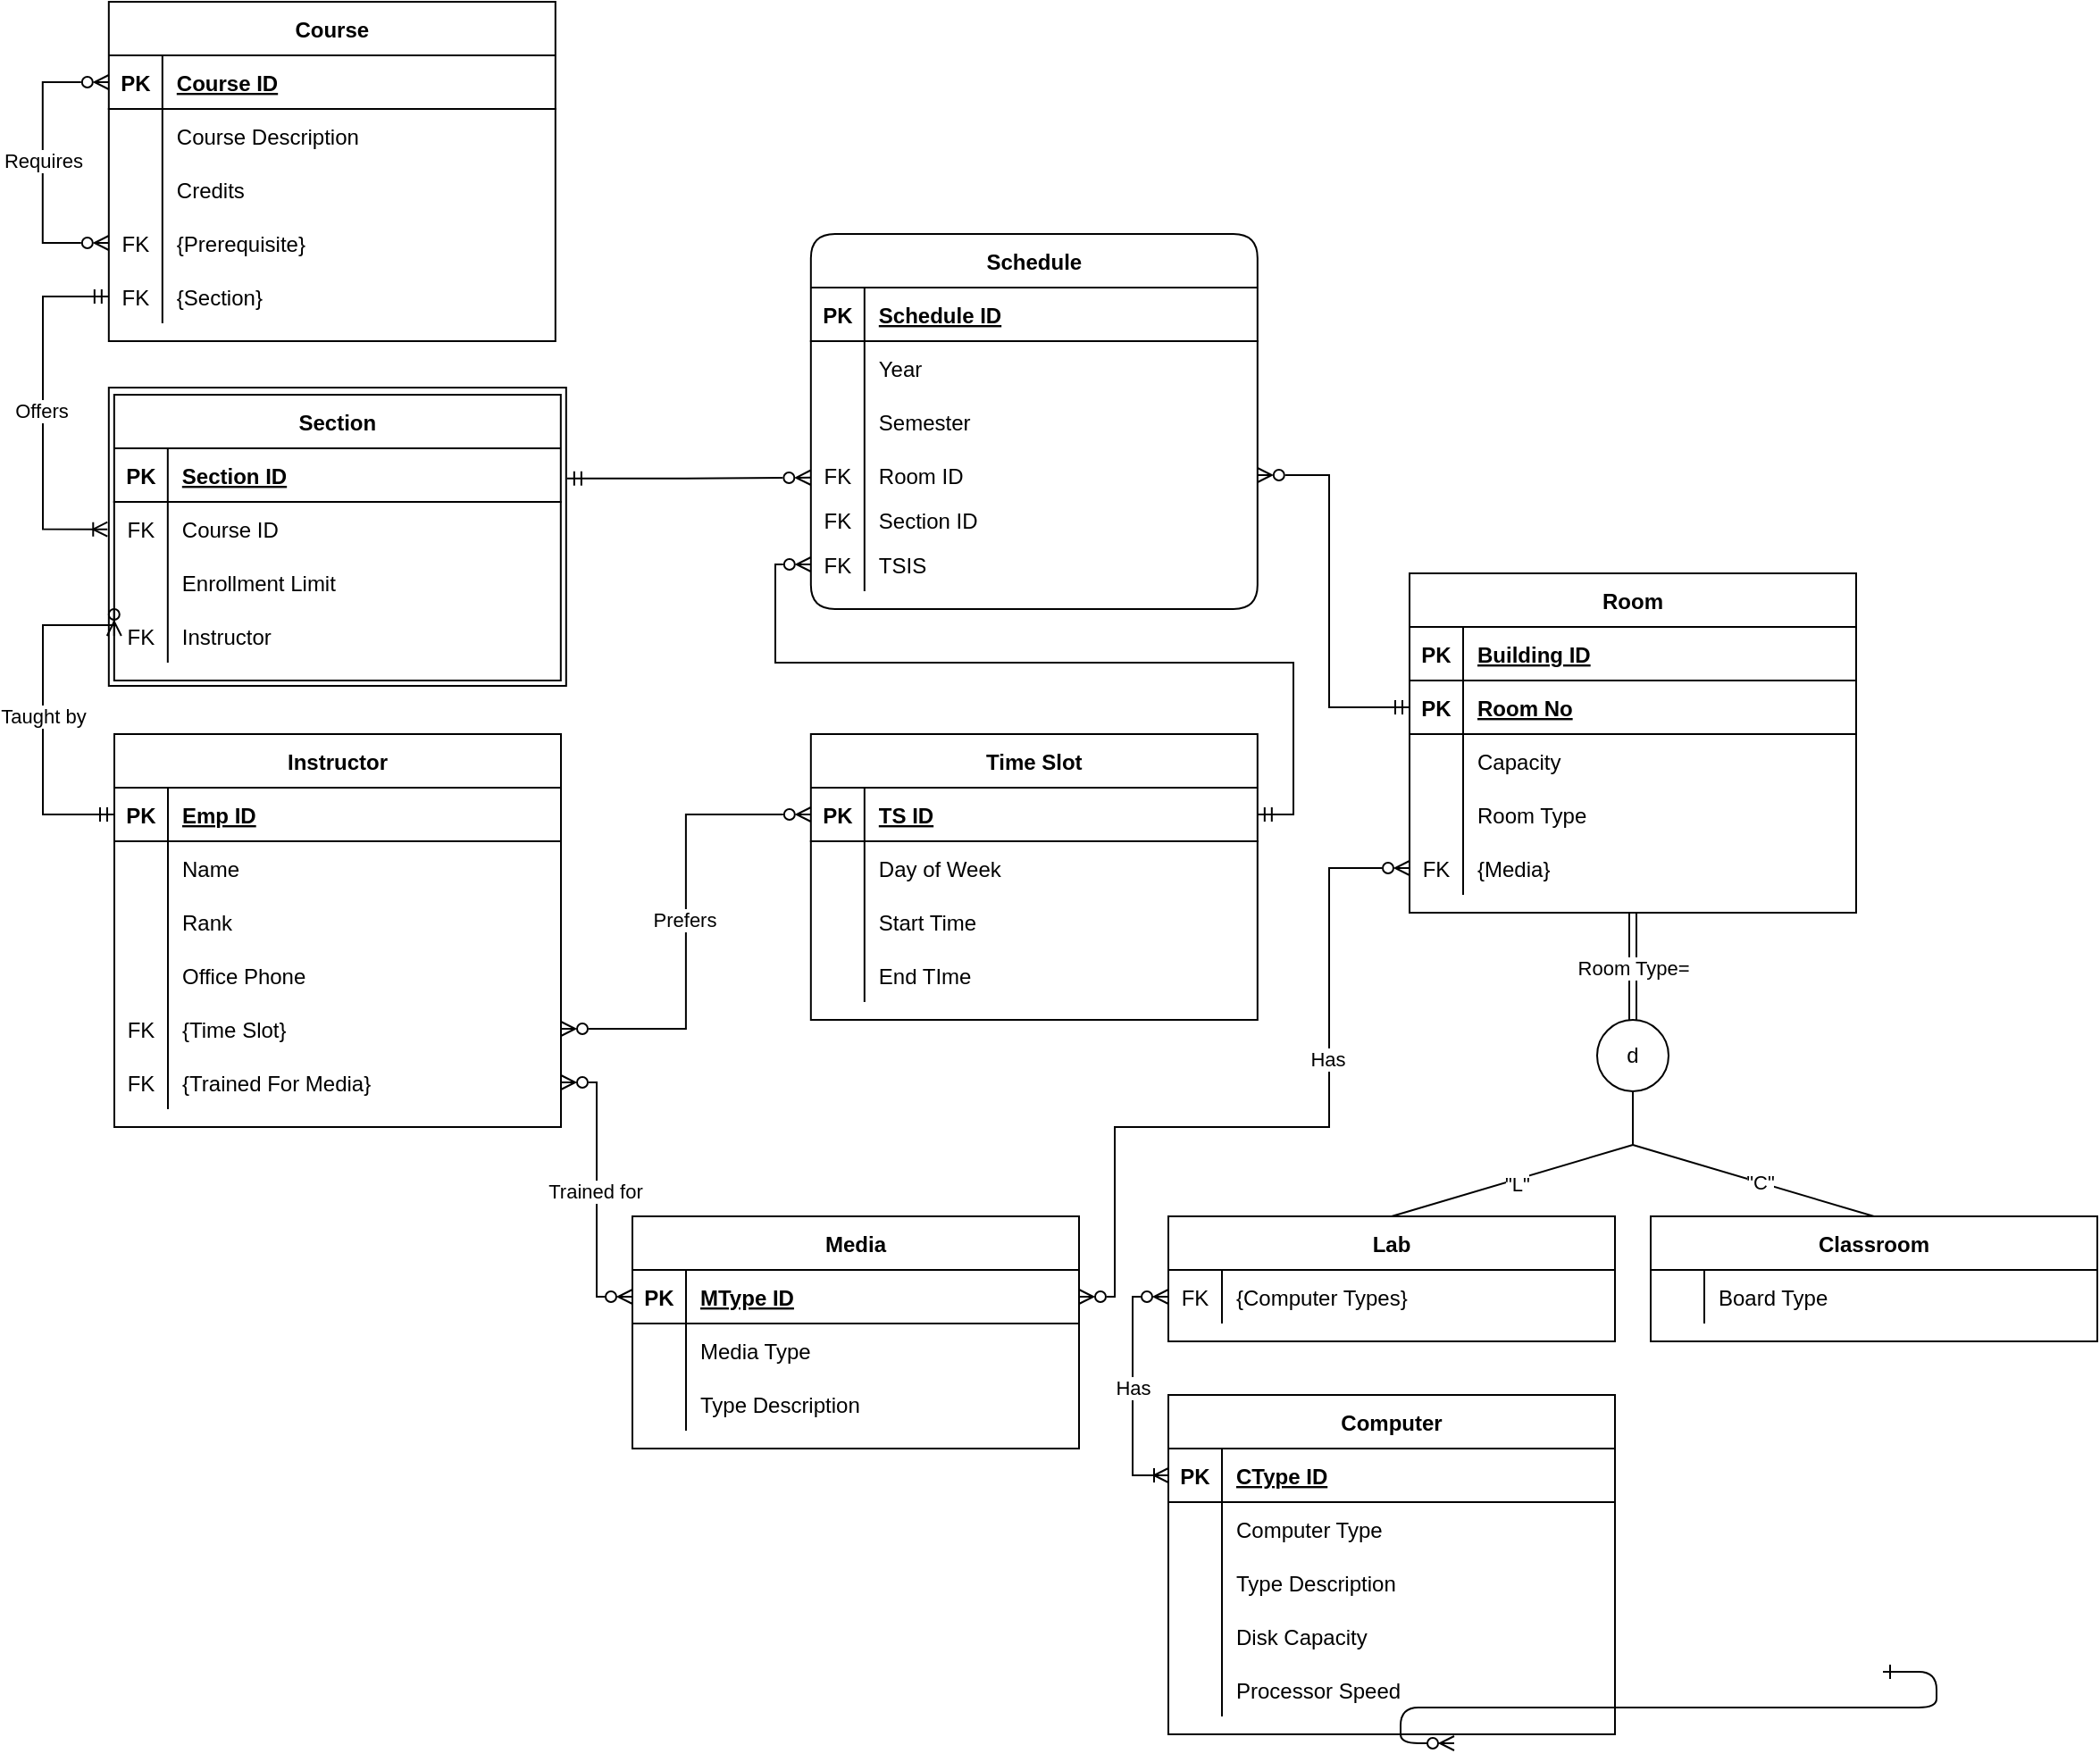 <mxfile version="26.2.14">
  <diagram id="R2lEEEUBdFMjLlhIrx00" name="Page-1">
    <mxGraphModel dx="2397" dy="2240" grid="1" gridSize="10" guides="1" tooltips="1" connect="1" arrows="1" fold="1" page="1" pageScale="1" pageWidth="850" pageHeight="1100" math="0" shadow="0" extFonts="Permanent Marker^https://fonts.googleapis.com/css?family=Permanent+Marker">
      <root>
        <mxCell id="0" />
        <mxCell id="1" parent="0" />
        <mxCell id="aSaMx_zXElyGSIP_atLC-217" value="" style="whiteSpace=wrap;html=1;" vertex="1" parent="1">
          <mxGeometry x="-293.09" y="-554" width="256" height="167" as="geometry" />
        </mxCell>
        <mxCell id="C-vyLk0tnHw3VtMMgP7b-12" value="" style="edgeStyle=entityRelationEdgeStyle;endArrow=ERzeroToMany;startArrow=ERone;endFill=1;startFill=0;" parent="1" target="C-vyLk0tnHw3VtMMgP7b-17" edge="1">
          <mxGeometry width="100" height="100" relative="1" as="geometry">
            <mxPoint x="700" y="165" as="sourcePoint" />
            <mxPoint x="460" y="205" as="targetPoint" />
          </mxGeometry>
        </mxCell>
        <mxCell id="aSaMx_zXElyGSIP_atLC-36" style="edgeStyle=orthogonalEdgeStyle;rounded=0;orthogonalLoop=1;jettySize=auto;html=1;endArrow=none;startFill=0;entryX=0.5;entryY=0;entryDx=0;entryDy=0;shape=link;" edge="1" parent="1" source="C-vyLk0tnHw3VtMMgP7b-23" target="aSaMx_zXElyGSIP_atLC-33">
          <mxGeometry relative="1" as="geometry">
            <mxPoint x="560" y="-230" as="targetPoint" />
          </mxGeometry>
        </mxCell>
        <mxCell id="aSaMx_zXElyGSIP_atLC-54" value="Room Type=" style="edgeLabel;html=1;align=center;verticalAlign=middle;resizable=0;points=[];" vertex="1" connectable="0" parent="aSaMx_zXElyGSIP_atLC-36">
          <mxGeometry x="0.35" y="-3" relative="1" as="geometry">
            <mxPoint x="3" y="-10" as="offset" />
          </mxGeometry>
        </mxCell>
        <mxCell id="C-vyLk0tnHw3VtMMgP7b-23" value="Room" style="shape=table;startSize=30;container=1;collapsible=1;childLayout=tableLayout;fixedRows=1;rowLines=0;fontStyle=1;align=center;resizeLast=1;" parent="1" vertex="1">
          <mxGeometry x="435" y="-450" width="250" height="190" as="geometry" />
        </mxCell>
        <mxCell id="C-vyLk0tnHw3VtMMgP7b-24" value="" style="shape=partialRectangle;collapsible=0;dropTarget=0;pointerEvents=0;fillColor=none;points=[[0,0.5],[1,0.5]];portConstraint=eastwest;top=0;left=0;right=0;bottom=1;" parent="C-vyLk0tnHw3VtMMgP7b-23" vertex="1">
          <mxGeometry y="30" width="250" height="30" as="geometry" />
        </mxCell>
        <mxCell id="C-vyLk0tnHw3VtMMgP7b-25" value="PK" style="shape=partialRectangle;overflow=hidden;connectable=0;fillColor=none;top=0;left=0;bottom=0;right=0;fontStyle=1;" parent="C-vyLk0tnHw3VtMMgP7b-24" vertex="1">
          <mxGeometry width="30" height="30" as="geometry">
            <mxRectangle width="30" height="30" as="alternateBounds" />
          </mxGeometry>
        </mxCell>
        <mxCell id="C-vyLk0tnHw3VtMMgP7b-26" value="Building ID" style="shape=partialRectangle;overflow=hidden;connectable=0;fillColor=none;top=0;left=0;bottom=0;right=0;align=left;spacingLeft=6;fontStyle=5;" parent="C-vyLk0tnHw3VtMMgP7b-24" vertex="1">
          <mxGeometry x="30" width="220" height="30" as="geometry">
            <mxRectangle width="220" height="30" as="alternateBounds" />
          </mxGeometry>
        </mxCell>
        <mxCell id="aSaMx_zXElyGSIP_atLC-5" style="shape=partialRectangle;collapsible=0;dropTarget=0;pointerEvents=0;fillColor=none;points=[[0,0.5],[1,0.5]];portConstraint=eastwest;top=0;left=0;right=0;bottom=1;" vertex="1" parent="C-vyLk0tnHw3VtMMgP7b-23">
          <mxGeometry y="60" width="250" height="30" as="geometry" />
        </mxCell>
        <mxCell id="aSaMx_zXElyGSIP_atLC-6" value="PK" style="shape=partialRectangle;overflow=hidden;connectable=0;fillColor=none;top=0;left=0;bottom=0;right=0;fontStyle=1;" vertex="1" parent="aSaMx_zXElyGSIP_atLC-5">
          <mxGeometry width="30" height="30" as="geometry">
            <mxRectangle width="30" height="30" as="alternateBounds" />
          </mxGeometry>
        </mxCell>
        <mxCell id="aSaMx_zXElyGSIP_atLC-7" value="Room No" style="shape=partialRectangle;overflow=hidden;connectable=0;fillColor=none;top=0;left=0;bottom=0;right=0;align=left;spacingLeft=6;fontStyle=5;" vertex="1" parent="aSaMx_zXElyGSIP_atLC-5">
          <mxGeometry x="30" width="220" height="30" as="geometry">
            <mxRectangle width="220" height="30" as="alternateBounds" />
          </mxGeometry>
        </mxCell>
        <mxCell id="C-vyLk0tnHw3VtMMgP7b-27" value="" style="shape=partialRectangle;collapsible=0;dropTarget=0;pointerEvents=0;fillColor=none;points=[[0,0.5],[1,0.5]];portConstraint=eastwest;top=0;left=0;right=0;bottom=0;" parent="C-vyLk0tnHw3VtMMgP7b-23" vertex="1">
          <mxGeometry y="90" width="250" height="30" as="geometry" />
        </mxCell>
        <mxCell id="C-vyLk0tnHw3VtMMgP7b-28" value="" style="shape=partialRectangle;overflow=hidden;connectable=0;fillColor=none;top=0;left=0;bottom=0;right=0;" parent="C-vyLk0tnHw3VtMMgP7b-27" vertex="1">
          <mxGeometry width="30" height="30" as="geometry">
            <mxRectangle width="30" height="30" as="alternateBounds" />
          </mxGeometry>
        </mxCell>
        <mxCell id="C-vyLk0tnHw3VtMMgP7b-29" value="Capacity" style="shape=partialRectangle;overflow=hidden;connectable=0;fillColor=none;top=0;left=0;bottom=0;right=0;align=left;spacingLeft=6;" parent="C-vyLk0tnHw3VtMMgP7b-27" vertex="1">
          <mxGeometry x="30" width="220" height="30" as="geometry">
            <mxRectangle width="220" height="30" as="alternateBounds" />
          </mxGeometry>
        </mxCell>
        <mxCell id="aSaMx_zXElyGSIP_atLC-51" style="shape=partialRectangle;collapsible=0;dropTarget=0;pointerEvents=0;fillColor=none;points=[[0,0.5],[1,0.5]];portConstraint=eastwest;top=0;left=0;right=0;bottom=0;" vertex="1" parent="C-vyLk0tnHw3VtMMgP7b-23">
          <mxGeometry y="120" width="250" height="30" as="geometry" />
        </mxCell>
        <mxCell id="aSaMx_zXElyGSIP_atLC-52" style="shape=partialRectangle;overflow=hidden;connectable=0;fillColor=none;top=0;left=0;bottom=0;right=0;" vertex="1" parent="aSaMx_zXElyGSIP_atLC-51">
          <mxGeometry width="30" height="30" as="geometry">
            <mxRectangle width="30" height="30" as="alternateBounds" />
          </mxGeometry>
        </mxCell>
        <mxCell id="aSaMx_zXElyGSIP_atLC-53" value="Room Type" style="shape=partialRectangle;overflow=hidden;connectable=0;fillColor=none;top=0;left=0;bottom=0;right=0;align=left;spacingLeft=6;" vertex="1" parent="aSaMx_zXElyGSIP_atLC-51">
          <mxGeometry x="30" width="220" height="30" as="geometry">
            <mxRectangle width="220" height="30" as="alternateBounds" />
          </mxGeometry>
        </mxCell>
        <mxCell id="aSaMx_zXElyGSIP_atLC-56" style="shape=partialRectangle;collapsible=0;dropTarget=0;pointerEvents=0;fillColor=none;points=[[0,0.5],[1,0.5]];portConstraint=eastwest;top=0;left=0;right=0;bottom=0;" vertex="1" parent="C-vyLk0tnHw3VtMMgP7b-23">
          <mxGeometry y="150" width="250" height="30" as="geometry" />
        </mxCell>
        <mxCell id="aSaMx_zXElyGSIP_atLC-57" value="FK" style="shape=partialRectangle;overflow=hidden;connectable=0;fillColor=none;top=0;left=0;bottom=0;right=0;" vertex="1" parent="aSaMx_zXElyGSIP_atLC-56">
          <mxGeometry width="30" height="30" as="geometry">
            <mxRectangle width="30" height="30" as="alternateBounds" />
          </mxGeometry>
        </mxCell>
        <mxCell id="aSaMx_zXElyGSIP_atLC-58" value="{Media}" style="shape=partialRectangle;overflow=hidden;connectable=0;fillColor=none;top=0;left=0;bottom=0;right=0;align=left;spacingLeft=6;" vertex="1" parent="aSaMx_zXElyGSIP_atLC-56">
          <mxGeometry x="30" width="220" height="30" as="geometry">
            <mxRectangle width="220" height="30" as="alternateBounds" />
          </mxGeometry>
        </mxCell>
        <mxCell id="aSaMx_zXElyGSIP_atLC-11" value="Lab" style="shape=table;startSize=30;container=1;collapsible=1;childLayout=tableLayout;fixedRows=1;rowLines=0;fontStyle=1;align=center;resizeLast=1;" vertex="1" parent="1">
          <mxGeometry x="300" y="-90" width="250" height="70" as="geometry" />
        </mxCell>
        <mxCell id="aSaMx_zXElyGSIP_atLC-18" value="" style="shape=partialRectangle;collapsible=0;dropTarget=0;pointerEvents=0;fillColor=none;points=[[0,0.5],[1,0.5]];portConstraint=eastwest;top=0;left=0;right=0;bottom=0;" vertex="1" parent="aSaMx_zXElyGSIP_atLC-11">
          <mxGeometry y="30" width="250" height="30" as="geometry" />
        </mxCell>
        <mxCell id="aSaMx_zXElyGSIP_atLC-19" value="FK" style="shape=partialRectangle;overflow=hidden;connectable=0;fillColor=none;top=0;left=0;bottom=0;right=0;" vertex="1" parent="aSaMx_zXElyGSIP_atLC-18">
          <mxGeometry width="30" height="30" as="geometry">
            <mxRectangle width="30" height="30" as="alternateBounds" />
          </mxGeometry>
        </mxCell>
        <mxCell id="aSaMx_zXElyGSIP_atLC-20" value="{Computer Types}" style="shape=partialRectangle;overflow=hidden;connectable=0;fillColor=none;top=0;left=0;bottom=0;right=0;align=left;spacingLeft=6;" vertex="1" parent="aSaMx_zXElyGSIP_atLC-18">
          <mxGeometry x="30" width="220" height="30" as="geometry">
            <mxRectangle width="220" height="30" as="alternateBounds" />
          </mxGeometry>
        </mxCell>
        <mxCell id="aSaMx_zXElyGSIP_atLC-24" value="Classroom" style="shape=table;startSize=30;container=1;collapsible=1;childLayout=tableLayout;fixedRows=1;rowLines=0;fontStyle=1;align=center;resizeLast=1;" vertex="1" parent="1">
          <mxGeometry x="570" y="-90" width="250" height="70" as="geometry" />
        </mxCell>
        <mxCell id="aSaMx_zXElyGSIP_atLC-25" value="" style="shape=partialRectangle;collapsible=0;dropTarget=0;pointerEvents=0;fillColor=none;points=[[0,0.5],[1,0.5]];portConstraint=eastwest;top=0;left=0;right=0;bottom=0;" vertex="1" parent="aSaMx_zXElyGSIP_atLC-24">
          <mxGeometry y="30" width="250" height="30" as="geometry" />
        </mxCell>
        <mxCell id="aSaMx_zXElyGSIP_atLC-26" value="" style="shape=partialRectangle;overflow=hidden;connectable=0;fillColor=none;top=0;left=0;bottom=0;right=0;" vertex="1" parent="aSaMx_zXElyGSIP_atLC-25">
          <mxGeometry width="30" height="30" as="geometry">
            <mxRectangle width="30" height="30" as="alternateBounds" />
          </mxGeometry>
        </mxCell>
        <mxCell id="aSaMx_zXElyGSIP_atLC-27" value="Board Type" style="shape=partialRectangle;overflow=hidden;connectable=0;fillColor=none;top=0;left=0;bottom=0;right=0;align=left;spacingLeft=6;" vertex="1" parent="aSaMx_zXElyGSIP_atLC-25">
          <mxGeometry x="30" width="220" height="30" as="geometry">
            <mxRectangle width="220" height="30" as="alternateBounds" />
          </mxGeometry>
        </mxCell>
        <mxCell id="aSaMx_zXElyGSIP_atLC-32" style="edgeStyle=orthogonalEdgeStyle;rounded=0;orthogonalLoop=1;jettySize=auto;html=1;endArrow=none;startFill=0;entryX=0.5;entryY=0;entryDx=0;entryDy=0;" edge="1" parent="1" source="aSaMx_zXElyGSIP_atLC-21" target="aSaMx_zXElyGSIP_atLC-33">
          <mxGeometry relative="1" as="geometry">
            <mxPoint x="460" y="310" as="targetPoint" />
          </mxGeometry>
        </mxCell>
        <mxCell id="aSaMx_zXElyGSIP_atLC-34" style="rounded=0;orthogonalLoop=1;jettySize=auto;html=1;exitX=0.5;exitY=1;exitDx=0;exitDy=0;endArrow=none;startFill=0;entryX=0.5;entryY=0;entryDx=0;entryDy=0;" edge="1" parent="1" target="aSaMx_zXElyGSIP_atLC-11">
          <mxGeometry relative="1" as="geometry">
            <mxPoint x="560" y="-130.0" as="sourcePoint" />
          </mxGeometry>
        </mxCell>
        <mxCell id="aSaMx_zXElyGSIP_atLC-221" value="&quot;L&quot;" style="edgeLabel;html=1;align=center;verticalAlign=middle;resizable=0;points=[];" vertex="1" connectable="0" parent="aSaMx_zXElyGSIP_atLC-34">
          <mxGeometry x="-0.021" y="2" relative="1" as="geometry">
            <mxPoint as="offset" />
          </mxGeometry>
        </mxCell>
        <mxCell id="aSaMx_zXElyGSIP_atLC-35" style="rounded=0;orthogonalLoop=1;jettySize=auto;html=1;entryX=0.5;entryY=0;entryDx=0;entryDy=0;endArrow=none;startFill=0;" edge="1" parent="1" target="aSaMx_zXElyGSIP_atLC-24">
          <mxGeometry relative="1" as="geometry">
            <mxPoint x="560" y="-130.0" as="sourcePoint" />
          </mxGeometry>
        </mxCell>
        <mxCell id="aSaMx_zXElyGSIP_atLC-222" value="&quot;C&quot;" style="edgeLabel;html=1;align=center;verticalAlign=middle;resizable=0;points=[];" vertex="1" connectable="0" parent="aSaMx_zXElyGSIP_atLC-35">
          <mxGeometry x="0.052" relative="1" as="geometry">
            <mxPoint as="offset" />
          </mxGeometry>
        </mxCell>
        <mxCell id="aSaMx_zXElyGSIP_atLC-59" style="edgeStyle=orthogonalEdgeStyle;rounded=0;orthogonalLoop=1;jettySize=auto;html=1;endArrow=none;startFill=0;" edge="1" parent="1" source="aSaMx_zXElyGSIP_atLC-33">
          <mxGeometry relative="1" as="geometry">
            <mxPoint x="560" y="-130.0" as="targetPoint" />
          </mxGeometry>
        </mxCell>
        <mxCell id="aSaMx_zXElyGSIP_atLC-33" value="d" style="ellipse;whiteSpace=wrap;html=1;aspect=fixed;" vertex="1" parent="1">
          <mxGeometry x="540" y="-200" width="40" height="40" as="geometry" />
        </mxCell>
        <mxCell id="aSaMx_zXElyGSIP_atLC-37" value="Media" style="shape=table;startSize=30;container=1;collapsible=1;childLayout=tableLayout;fixedRows=1;rowLines=0;fontStyle=1;align=center;resizeLast=1;" vertex="1" parent="1">
          <mxGeometry x="-3.553e-15" y="-90" width="250" height="130" as="geometry" />
        </mxCell>
        <mxCell id="aSaMx_zXElyGSIP_atLC-38" value="" style="shape=partialRectangle;collapsible=0;dropTarget=0;pointerEvents=0;fillColor=none;points=[[0,0.5],[1,0.5]];portConstraint=eastwest;top=0;left=0;right=0;bottom=1;" vertex="1" parent="aSaMx_zXElyGSIP_atLC-37">
          <mxGeometry y="30" width="250" height="30" as="geometry" />
        </mxCell>
        <mxCell id="aSaMx_zXElyGSIP_atLC-39" value="PK" style="shape=partialRectangle;overflow=hidden;connectable=0;fillColor=none;top=0;left=0;bottom=0;right=0;fontStyle=1;" vertex="1" parent="aSaMx_zXElyGSIP_atLC-38">
          <mxGeometry width="30" height="30" as="geometry">
            <mxRectangle width="30" height="30" as="alternateBounds" />
          </mxGeometry>
        </mxCell>
        <mxCell id="aSaMx_zXElyGSIP_atLC-40" value="MType ID " style="shape=partialRectangle;overflow=hidden;connectable=0;fillColor=none;top=0;left=0;bottom=0;right=0;align=left;spacingLeft=6;fontStyle=5;" vertex="1" parent="aSaMx_zXElyGSIP_atLC-38">
          <mxGeometry x="30" width="220" height="30" as="geometry">
            <mxRectangle width="220" height="30" as="alternateBounds" />
          </mxGeometry>
        </mxCell>
        <mxCell id="aSaMx_zXElyGSIP_atLC-44" value="" style="shape=partialRectangle;collapsible=0;dropTarget=0;pointerEvents=0;fillColor=none;points=[[0,0.5],[1,0.5]];portConstraint=eastwest;top=0;left=0;right=0;bottom=0;" vertex="1" parent="aSaMx_zXElyGSIP_atLC-37">
          <mxGeometry y="60" width="250" height="30" as="geometry" />
        </mxCell>
        <mxCell id="aSaMx_zXElyGSIP_atLC-45" value="" style="shape=partialRectangle;overflow=hidden;connectable=0;fillColor=none;top=0;left=0;bottom=0;right=0;" vertex="1" parent="aSaMx_zXElyGSIP_atLC-44">
          <mxGeometry width="30" height="30" as="geometry">
            <mxRectangle width="30" height="30" as="alternateBounds" />
          </mxGeometry>
        </mxCell>
        <mxCell id="aSaMx_zXElyGSIP_atLC-46" value="Media Type" style="shape=partialRectangle;overflow=hidden;connectable=0;fillColor=none;top=0;left=0;bottom=0;right=0;align=left;spacingLeft=6;" vertex="1" parent="aSaMx_zXElyGSIP_atLC-44">
          <mxGeometry x="30" width="220" height="30" as="geometry">
            <mxRectangle width="220" height="30" as="alternateBounds" />
          </mxGeometry>
        </mxCell>
        <mxCell id="aSaMx_zXElyGSIP_atLC-47" style="shape=partialRectangle;collapsible=0;dropTarget=0;pointerEvents=0;fillColor=none;points=[[0,0.5],[1,0.5]];portConstraint=eastwest;top=0;left=0;right=0;bottom=0;" vertex="1" parent="aSaMx_zXElyGSIP_atLC-37">
          <mxGeometry y="90" width="250" height="30" as="geometry" />
        </mxCell>
        <mxCell id="aSaMx_zXElyGSIP_atLC-48" style="shape=partialRectangle;overflow=hidden;connectable=0;fillColor=none;top=0;left=0;bottom=0;right=0;" vertex="1" parent="aSaMx_zXElyGSIP_atLC-47">
          <mxGeometry width="30" height="30" as="geometry">
            <mxRectangle width="30" height="30" as="alternateBounds" />
          </mxGeometry>
        </mxCell>
        <mxCell id="aSaMx_zXElyGSIP_atLC-49" value="Type Description" style="shape=partialRectangle;overflow=hidden;connectable=0;fillColor=none;top=0;left=0;bottom=0;right=0;align=left;spacingLeft=6;" vertex="1" parent="aSaMx_zXElyGSIP_atLC-47">
          <mxGeometry x="30" width="220" height="30" as="geometry">
            <mxRectangle width="220" height="30" as="alternateBounds" />
          </mxGeometry>
        </mxCell>
        <mxCell id="aSaMx_zXElyGSIP_atLC-62" value="Computer" style="shape=table;startSize=30;container=1;collapsible=1;childLayout=tableLayout;fixedRows=1;rowLines=0;fontStyle=1;align=center;resizeLast=1;" vertex="1" parent="1">
          <mxGeometry x="300" y="10" width="250" height="190" as="geometry" />
        </mxCell>
        <mxCell id="aSaMx_zXElyGSIP_atLC-63" value="" style="shape=partialRectangle;collapsible=0;dropTarget=0;pointerEvents=0;fillColor=none;points=[[0,0.5],[1,0.5]];portConstraint=eastwest;top=0;left=0;right=0;bottom=1;" vertex="1" parent="aSaMx_zXElyGSIP_atLC-62">
          <mxGeometry y="30" width="250" height="30" as="geometry" />
        </mxCell>
        <mxCell id="aSaMx_zXElyGSIP_atLC-64" value="PK" style="shape=partialRectangle;overflow=hidden;connectable=0;fillColor=none;top=0;left=0;bottom=0;right=0;fontStyle=1;" vertex="1" parent="aSaMx_zXElyGSIP_atLC-63">
          <mxGeometry width="30" height="30" as="geometry">
            <mxRectangle width="30" height="30" as="alternateBounds" />
          </mxGeometry>
        </mxCell>
        <mxCell id="aSaMx_zXElyGSIP_atLC-65" value="CType ID" style="shape=partialRectangle;overflow=hidden;connectable=0;fillColor=none;top=0;left=0;bottom=0;right=0;align=left;spacingLeft=6;fontStyle=5;" vertex="1" parent="aSaMx_zXElyGSIP_atLC-63">
          <mxGeometry x="30" width="220" height="30" as="geometry">
            <mxRectangle width="220" height="30" as="alternateBounds" />
          </mxGeometry>
        </mxCell>
        <mxCell id="aSaMx_zXElyGSIP_atLC-66" value="" style="shape=partialRectangle;collapsible=0;dropTarget=0;pointerEvents=0;fillColor=none;points=[[0,0.5],[1,0.5]];portConstraint=eastwest;top=0;left=0;right=0;bottom=0;" vertex="1" parent="aSaMx_zXElyGSIP_atLC-62">
          <mxGeometry y="60" width="250" height="30" as="geometry" />
        </mxCell>
        <mxCell id="aSaMx_zXElyGSIP_atLC-67" value="" style="shape=partialRectangle;overflow=hidden;connectable=0;fillColor=none;top=0;left=0;bottom=0;right=0;" vertex="1" parent="aSaMx_zXElyGSIP_atLC-66">
          <mxGeometry width="30" height="30" as="geometry">
            <mxRectangle width="30" height="30" as="alternateBounds" />
          </mxGeometry>
        </mxCell>
        <mxCell id="aSaMx_zXElyGSIP_atLC-68" value="Computer Type" style="shape=partialRectangle;overflow=hidden;connectable=0;fillColor=none;top=0;left=0;bottom=0;right=0;align=left;spacingLeft=6;" vertex="1" parent="aSaMx_zXElyGSIP_atLC-66">
          <mxGeometry x="30" width="220" height="30" as="geometry">
            <mxRectangle width="220" height="30" as="alternateBounds" />
          </mxGeometry>
        </mxCell>
        <mxCell id="aSaMx_zXElyGSIP_atLC-69" style="shape=partialRectangle;collapsible=0;dropTarget=0;pointerEvents=0;fillColor=none;points=[[0,0.5],[1,0.5]];portConstraint=eastwest;top=0;left=0;right=0;bottom=0;" vertex="1" parent="aSaMx_zXElyGSIP_atLC-62">
          <mxGeometry y="90" width="250" height="30" as="geometry" />
        </mxCell>
        <mxCell id="aSaMx_zXElyGSIP_atLC-70" style="shape=partialRectangle;overflow=hidden;connectable=0;fillColor=none;top=0;left=0;bottom=0;right=0;" vertex="1" parent="aSaMx_zXElyGSIP_atLC-69">
          <mxGeometry width="30" height="30" as="geometry">
            <mxRectangle width="30" height="30" as="alternateBounds" />
          </mxGeometry>
        </mxCell>
        <mxCell id="aSaMx_zXElyGSIP_atLC-71" value="Type Description" style="shape=partialRectangle;overflow=hidden;connectable=0;fillColor=none;top=0;left=0;bottom=0;right=0;align=left;spacingLeft=6;" vertex="1" parent="aSaMx_zXElyGSIP_atLC-69">
          <mxGeometry x="30" width="220" height="30" as="geometry">
            <mxRectangle width="220" height="30" as="alternateBounds" />
          </mxGeometry>
        </mxCell>
        <mxCell id="aSaMx_zXElyGSIP_atLC-72" style="shape=partialRectangle;collapsible=0;dropTarget=0;pointerEvents=0;fillColor=none;points=[[0,0.5],[1,0.5]];portConstraint=eastwest;top=0;left=0;right=0;bottom=0;" vertex="1" parent="aSaMx_zXElyGSIP_atLC-62">
          <mxGeometry y="120" width="250" height="30" as="geometry" />
        </mxCell>
        <mxCell id="aSaMx_zXElyGSIP_atLC-73" style="shape=partialRectangle;overflow=hidden;connectable=0;fillColor=none;top=0;left=0;bottom=0;right=0;" vertex="1" parent="aSaMx_zXElyGSIP_atLC-72">
          <mxGeometry width="30" height="30" as="geometry">
            <mxRectangle width="30" height="30" as="alternateBounds" />
          </mxGeometry>
        </mxCell>
        <mxCell id="aSaMx_zXElyGSIP_atLC-74" value="Disk Capacity" style="shape=partialRectangle;overflow=hidden;connectable=0;fillColor=none;top=0;left=0;bottom=0;right=0;align=left;spacingLeft=6;" vertex="1" parent="aSaMx_zXElyGSIP_atLC-72">
          <mxGeometry x="30" width="220" height="30" as="geometry">
            <mxRectangle width="220" height="30" as="alternateBounds" />
          </mxGeometry>
        </mxCell>
        <mxCell id="aSaMx_zXElyGSIP_atLC-75" style="shape=partialRectangle;collapsible=0;dropTarget=0;pointerEvents=0;fillColor=none;points=[[0,0.5],[1,0.5]];portConstraint=eastwest;top=0;left=0;right=0;bottom=0;" vertex="1" parent="aSaMx_zXElyGSIP_atLC-62">
          <mxGeometry y="150" width="250" height="30" as="geometry" />
        </mxCell>
        <mxCell id="aSaMx_zXElyGSIP_atLC-76" style="shape=partialRectangle;overflow=hidden;connectable=0;fillColor=none;top=0;left=0;bottom=0;right=0;" vertex="1" parent="aSaMx_zXElyGSIP_atLC-75">
          <mxGeometry width="30" height="30" as="geometry">
            <mxRectangle width="30" height="30" as="alternateBounds" />
          </mxGeometry>
        </mxCell>
        <mxCell id="aSaMx_zXElyGSIP_atLC-77" value="Processor Speed" style="shape=partialRectangle;overflow=hidden;connectable=0;fillColor=none;top=0;left=0;bottom=0;right=0;align=left;spacingLeft=6;" vertex="1" parent="aSaMx_zXElyGSIP_atLC-75">
          <mxGeometry x="30" width="220" height="30" as="geometry">
            <mxRectangle width="220" height="30" as="alternateBounds" />
          </mxGeometry>
        </mxCell>
        <mxCell id="aSaMx_zXElyGSIP_atLC-78" value="Instructor" style="shape=table;startSize=30;container=1;collapsible=1;childLayout=tableLayout;fixedRows=1;rowLines=0;fontStyle=1;align=center;resizeLast=1;" vertex="1" parent="1">
          <mxGeometry x="-290" y="-360" width="250" height="220" as="geometry" />
        </mxCell>
        <mxCell id="aSaMx_zXElyGSIP_atLC-79" value="" style="shape=partialRectangle;collapsible=0;dropTarget=0;pointerEvents=0;fillColor=none;points=[[0,0.5],[1,0.5]];portConstraint=eastwest;top=0;left=0;right=0;bottom=1;" vertex="1" parent="aSaMx_zXElyGSIP_atLC-78">
          <mxGeometry y="30" width="250" height="30" as="geometry" />
        </mxCell>
        <mxCell id="aSaMx_zXElyGSIP_atLC-80" value="PK" style="shape=partialRectangle;overflow=hidden;connectable=0;fillColor=none;top=0;left=0;bottom=0;right=0;fontStyle=1;" vertex="1" parent="aSaMx_zXElyGSIP_atLC-79">
          <mxGeometry width="30" height="30" as="geometry">
            <mxRectangle width="30" height="30" as="alternateBounds" />
          </mxGeometry>
        </mxCell>
        <mxCell id="aSaMx_zXElyGSIP_atLC-81" value="Emp ID" style="shape=partialRectangle;overflow=hidden;connectable=0;fillColor=none;top=0;left=0;bottom=0;right=0;align=left;spacingLeft=6;fontStyle=5;" vertex="1" parent="aSaMx_zXElyGSIP_atLC-79">
          <mxGeometry x="30" width="220" height="30" as="geometry">
            <mxRectangle width="220" height="30" as="alternateBounds" />
          </mxGeometry>
        </mxCell>
        <mxCell id="aSaMx_zXElyGSIP_atLC-82" value="" style="shape=partialRectangle;collapsible=0;dropTarget=0;pointerEvents=0;fillColor=none;points=[[0,0.5],[1,0.5]];portConstraint=eastwest;top=0;left=0;right=0;bottom=0;" vertex="1" parent="aSaMx_zXElyGSIP_atLC-78">
          <mxGeometry y="60" width="250" height="30" as="geometry" />
        </mxCell>
        <mxCell id="aSaMx_zXElyGSIP_atLC-83" value="" style="shape=partialRectangle;overflow=hidden;connectable=0;fillColor=none;top=0;left=0;bottom=0;right=0;" vertex="1" parent="aSaMx_zXElyGSIP_atLC-82">
          <mxGeometry width="30" height="30" as="geometry">
            <mxRectangle width="30" height="30" as="alternateBounds" />
          </mxGeometry>
        </mxCell>
        <mxCell id="aSaMx_zXElyGSIP_atLC-84" value="Name" style="shape=partialRectangle;overflow=hidden;connectable=0;fillColor=none;top=0;left=0;bottom=0;right=0;align=left;spacingLeft=6;" vertex="1" parent="aSaMx_zXElyGSIP_atLC-82">
          <mxGeometry x="30" width="220" height="30" as="geometry">
            <mxRectangle width="220" height="30" as="alternateBounds" />
          </mxGeometry>
        </mxCell>
        <mxCell id="aSaMx_zXElyGSIP_atLC-85" style="shape=partialRectangle;collapsible=0;dropTarget=0;pointerEvents=0;fillColor=none;points=[[0,0.5],[1,0.5]];portConstraint=eastwest;top=0;left=0;right=0;bottom=0;" vertex="1" parent="aSaMx_zXElyGSIP_atLC-78">
          <mxGeometry y="90" width="250" height="30" as="geometry" />
        </mxCell>
        <mxCell id="aSaMx_zXElyGSIP_atLC-86" style="shape=partialRectangle;overflow=hidden;connectable=0;fillColor=none;top=0;left=0;bottom=0;right=0;" vertex="1" parent="aSaMx_zXElyGSIP_atLC-85">
          <mxGeometry width="30" height="30" as="geometry">
            <mxRectangle width="30" height="30" as="alternateBounds" />
          </mxGeometry>
        </mxCell>
        <mxCell id="aSaMx_zXElyGSIP_atLC-87" value="Rank" style="shape=partialRectangle;overflow=hidden;connectable=0;fillColor=none;top=0;left=0;bottom=0;right=0;align=left;spacingLeft=6;" vertex="1" parent="aSaMx_zXElyGSIP_atLC-85">
          <mxGeometry x="30" width="220" height="30" as="geometry">
            <mxRectangle width="220" height="30" as="alternateBounds" />
          </mxGeometry>
        </mxCell>
        <mxCell id="aSaMx_zXElyGSIP_atLC-88" style="shape=partialRectangle;collapsible=0;dropTarget=0;pointerEvents=0;fillColor=none;points=[[0,0.5],[1,0.5]];portConstraint=eastwest;top=0;left=0;right=0;bottom=0;" vertex="1" parent="aSaMx_zXElyGSIP_atLC-78">
          <mxGeometry y="120" width="250" height="30" as="geometry" />
        </mxCell>
        <mxCell id="aSaMx_zXElyGSIP_atLC-89" style="shape=partialRectangle;overflow=hidden;connectable=0;fillColor=none;top=0;left=0;bottom=0;right=0;" vertex="1" parent="aSaMx_zXElyGSIP_atLC-88">
          <mxGeometry width="30" height="30" as="geometry">
            <mxRectangle width="30" height="30" as="alternateBounds" />
          </mxGeometry>
        </mxCell>
        <mxCell id="aSaMx_zXElyGSIP_atLC-90" value="Office Phone" style="shape=partialRectangle;overflow=hidden;connectable=0;fillColor=none;top=0;left=0;bottom=0;right=0;align=left;spacingLeft=6;" vertex="1" parent="aSaMx_zXElyGSIP_atLC-88">
          <mxGeometry x="30" width="220" height="30" as="geometry">
            <mxRectangle width="220" height="30" as="alternateBounds" />
          </mxGeometry>
        </mxCell>
        <mxCell id="aSaMx_zXElyGSIP_atLC-155" style="shape=partialRectangle;collapsible=0;dropTarget=0;pointerEvents=0;fillColor=none;points=[[0,0.5],[1,0.5]];portConstraint=eastwest;top=0;left=0;right=0;bottom=0;" vertex="1" parent="aSaMx_zXElyGSIP_atLC-78">
          <mxGeometry y="150" width="250" height="30" as="geometry" />
        </mxCell>
        <mxCell id="aSaMx_zXElyGSIP_atLC-156" value="FK" style="shape=partialRectangle;overflow=hidden;connectable=0;fillColor=none;top=0;left=0;bottom=0;right=0;" vertex="1" parent="aSaMx_zXElyGSIP_atLC-155">
          <mxGeometry width="30" height="30" as="geometry">
            <mxRectangle width="30" height="30" as="alternateBounds" />
          </mxGeometry>
        </mxCell>
        <mxCell id="aSaMx_zXElyGSIP_atLC-157" value="{Time Slot}" style="shape=partialRectangle;overflow=hidden;connectable=0;fillColor=none;top=0;left=0;bottom=0;right=0;align=left;spacingLeft=6;" vertex="1" parent="aSaMx_zXElyGSIP_atLC-155">
          <mxGeometry x="30" width="220" height="30" as="geometry">
            <mxRectangle width="220" height="30" as="alternateBounds" />
          </mxGeometry>
        </mxCell>
        <mxCell id="aSaMx_zXElyGSIP_atLC-194" style="shape=partialRectangle;collapsible=0;dropTarget=0;pointerEvents=0;fillColor=none;points=[[0,0.5],[1,0.5]];portConstraint=eastwest;top=0;left=0;right=0;bottom=0;" vertex="1" parent="aSaMx_zXElyGSIP_atLC-78">
          <mxGeometry y="180" width="250" height="30" as="geometry" />
        </mxCell>
        <mxCell id="aSaMx_zXElyGSIP_atLC-195" value="FK" style="shape=partialRectangle;overflow=hidden;connectable=0;fillColor=none;top=0;left=0;bottom=0;right=0;" vertex="1" parent="aSaMx_zXElyGSIP_atLC-194">
          <mxGeometry width="30" height="30" as="geometry">
            <mxRectangle width="30" height="30" as="alternateBounds" />
          </mxGeometry>
        </mxCell>
        <mxCell id="aSaMx_zXElyGSIP_atLC-196" value="{Trained For Media}" style="shape=partialRectangle;overflow=hidden;connectable=0;fillColor=none;top=0;left=0;bottom=0;right=0;align=left;spacingLeft=6;" vertex="1" parent="aSaMx_zXElyGSIP_atLC-194">
          <mxGeometry x="30" width="220" height="30" as="geometry">
            <mxRectangle width="220" height="30" as="alternateBounds" />
          </mxGeometry>
        </mxCell>
        <mxCell id="aSaMx_zXElyGSIP_atLC-94" value="Time Slot" style="shape=table;startSize=30;container=1;collapsible=1;childLayout=tableLayout;fixedRows=1;rowLines=0;fontStyle=1;align=center;resizeLast=1;" vertex="1" parent="1">
          <mxGeometry x="99.91" y="-360" width="250" height="160" as="geometry" />
        </mxCell>
        <mxCell id="aSaMx_zXElyGSIP_atLC-95" value="" style="shape=partialRectangle;collapsible=0;dropTarget=0;pointerEvents=0;fillColor=none;points=[[0,0.5],[1,0.5]];portConstraint=eastwest;top=0;left=0;right=0;bottom=1;" vertex="1" parent="aSaMx_zXElyGSIP_atLC-94">
          <mxGeometry y="30" width="250" height="30" as="geometry" />
        </mxCell>
        <mxCell id="aSaMx_zXElyGSIP_atLC-96" value="PK" style="shape=partialRectangle;overflow=hidden;connectable=0;fillColor=none;top=0;left=0;bottom=0;right=0;fontStyle=1;" vertex="1" parent="aSaMx_zXElyGSIP_atLC-95">
          <mxGeometry width="30" height="30" as="geometry">
            <mxRectangle width="30" height="30" as="alternateBounds" />
          </mxGeometry>
        </mxCell>
        <mxCell id="aSaMx_zXElyGSIP_atLC-97" value="TS ID" style="shape=partialRectangle;overflow=hidden;connectable=0;fillColor=none;top=0;left=0;bottom=0;right=0;align=left;spacingLeft=6;fontStyle=5;" vertex="1" parent="aSaMx_zXElyGSIP_atLC-95">
          <mxGeometry x="30" width="220" height="30" as="geometry">
            <mxRectangle width="220" height="30" as="alternateBounds" />
          </mxGeometry>
        </mxCell>
        <mxCell id="aSaMx_zXElyGSIP_atLC-98" value="" style="shape=partialRectangle;collapsible=0;dropTarget=0;pointerEvents=0;fillColor=none;points=[[0,0.5],[1,0.5]];portConstraint=eastwest;top=0;left=0;right=0;bottom=0;" vertex="1" parent="aSaMx_zXElyGSIP_atLC-94">
          <mxGeometry y="60" width="250" height="30" as="geometry" />
        </mxCell>
        <mxCell id="aSaMx_zXElyGSIP_atLC-99" value="" style="shape=partialRectangle;overflow=hidden;connectable=0;fillColor=none;top=0;left=0;bottom=0;right=0;" vertex="1" parent="aSaMx_zXElyGSIP_atLC-98">
          <mxGeometry width="30" height="30" as="geometry">
            <mxRectangle width="30" height="30" as="alternateBounds" />
          </mxGeometry>
        </mxCell>
        <mxCell id="aSaMx_zXElyGSIP_atLC-100" value="Day of Week" style="shape=partialRectangle;overflow=hidden;connectable=0;fillColor=none;top=0;left=0;bottom=0;right=0;align=left;spacingLeft=6;" vertex="1" parent="aSaMx_zXElyGSIP_atLC-98">
          <mxGeometry x="30" width="220" height="30" as="geometry">
            <mxRectangle width="220" height="30" as="alternateBounds" />
          </mxGeometry>
        </mxCell>
        <mxCell id="aSaMx_zXElyGSIP_atLC-101" style="shape=partialRectangle;collapsible=0;dropTarget=0;pointerEvents=0;fillColor=none;points=[[0,0.5],[1,0.5]];portConstraint=eastwest;top=0;left=0;right=0;bottom=0;" vertex="1" parent="aSaMx_zXElyGSIP_atLC-94">
          <mxGeometry y="90" width="250" height="30" as="geometry" />
        </mxCell>
        <mxCell id="aSaMx_zXElyGSIP_atLC-102" style="shape=partialRectangle;overflow=hidden;connectable=0;fillColor=none;top=0;left=0;bottom=0;right=0;" vertex="1" parent="aSaMx_zXElyGSIP_atLC-101">
          <mxGeometry width="30" height="30" as="geometry">
            <mxRectangle width="30" height="30" as="alternateBounds" />
          </mxGeometry>
        </mxCell>
        <mxCell id="aSaMx_zXElyGSIP_atLC-103" value="Start Time" style="shape=partialRectangle;overflow=hidden;connectable=0;fillColor=none;top=0;left=0;bottom=0;right=0;align=left;spacingLeft=6;" vertex="1" parent="aSaMx_zXElyGSIP_atLC-101">
          <mxGeometry x="30" width="220" height="30" as="geometry">
            <mxRectangle width="220" height="30" as="alternateBounds" />
          </mxGeometry>
        </mxCell>
        <mxCell id="aSaMx_zXElyGSIP_atLC-104" style="shape=partialRectangle;collapsible=0;dropTarget=0;pointerEvents=0;fillColor=none;points=[[0,0.5],[1,0.5]];portConstraint=eastwest;top=0;left=0;right=0;bottom=0;" vertex="1" parent="aSaMx_zXElyGSIP_atLC-94">
          <mxGeometry y="120" width="250" height="30" as="geometry" />
        </mxCell>
        <mxCell id="aSaMx_zXElyGSIP_atLC-105" style="shape=partialRectangle;overflow=hidden;connectable=0;fillColor=none;top=0;left=0;bottom=0;right=0;" vertex="1" parent="aSaMx_zXElyGSIP_atLC-104">
          <mxGeometry width="30" height="30" as="geometry">
            <mxRectangle width="30" height="30" as="alternateBounds" />
          </mxGeometry>
        </mxCell>
        <mxCell id="aSaMx_zXElyGSIP_atLC-106" value="End TIme" style="shape=partialRectangle;overflow=hidden;connectable=0;fillColor=none;top=0;left=0;bottom=0;right=0;align=left;spacingLeft=6;" vertex="1" parent="aSaMx_zXElyGSIP_atLC-104">
          <mxGeometry x="30" width="220" height="30" as="geometry">
            <mxRectangle width="220" height="30" as="alternateBounds" />
          </mxGeometry>
        </mxCell>
        <mxCell id="aSaMx_zXElyGSIP_atLC-108" value="Course" style="shape=table;startSize=30;container=1;collapsible=1;childLayout=tableLayout;fixedRows=1;rowLines=0;fontStyle=1;align=center;resizeLast=1;" vertex="1" parent="1">
          <mxGeometry x="-293.09" y="-770" width="250" height="190" as="geometry" />
        </mxCell>
        <mxCell id="aSaMx_zXElyGSIP_atLC-109" value="" style="shape=partialRectangle;collapsible=0;dropTarget=0;pointerEvents=0;fillColor=none;points=[[0,0.5],[1,0.5]];portConstraint=eastwest;top=0;left=0;right=0;bottom=1;" vertex="1" parent="aSaMx_zXElyGSIP_atLC-108">
          <mxGeometry y="30" width="250" height="30" as="geometry" />
        </mxCell>
        <mxCell id="aSaMx_zXElyGSIP_atLC-110" value="PK" style="shape=partialRectangle;overflow=hidden;connectable=0;fillColor=none;top=0;left=0;bottom=0;right=0;fontStyle=1;" vertex="1" parent="aSaMx_zXElyGSIP_atLC-109">
          <mxGeometry width="30" height="30" as="geometry">
            <mxRectangle width="30" height="30" as="alternateBounds" />
          </mxGeometry>
        </mxCell>
        <mxCell id="aSaMx_zXElyGSIP_atLC-111" value="Course ID" style="shape=partialRectangle;overflow=hidden;connectable=0;fillColor=none;top=0;left=0;bottom=0;right=0;align=left;spacingLeft=6;fontStyle=5;" vertex="1" parent="aSaMx_zXElyGSIP_atLC-109">
          <mxGeometry x="30" width="220" height="30" as="geometry">
            <mxRectangle width="220" height="30" as="alternateBounds" />
          </mxGeometry>
        </mxCell>
        <mxCell id="aSaMx_zXElyGSIP_atLC-115" style="shape=partialRectangle;collapsible=0;dropTarget=0;pointerEvents=0;fillColor=none;points=[[0,0.5],[1,0.5]];portConstraint=eastwest;top=0;left=0;right=0;bottom=0;" vertex="1" parent="aSaMx_zXElyGSIP_atLC-108">
          <mxGeometry y="60" width="250" height="30" as="geometry" />
        </mxCell>
        <mxCell id="aSaMx_zXElyGSIP_atLC-116" style="shape=partialRectangle;overflow=hidden;connectable=0;fillColor=none;top=0;left=0;bottom=0;right=0;" vertex="1" parent="aSaMx_zXElyGSIP_atLC-115">
          <mxGeometry width="30" height="30" as="geometry">
            <mxRectangle width="30" height="30" as="alternateBounds" />
          </mxGeometry>
        </mxCell>
        <mxCell id="aSaMx_zXElyGSIP_atLC-117" value="Course Description" style="shape=partialRectangle;overflow=hidden;connectable=0;fillColor=none;top=0;left=0;bottom=0;right=0;align=left;spacingLeft=6;" vertex="1" parent="aSaMx_zXElyGSIP_atLC-115">
          <mxGeometry x="30" width="220" height="30" as="geometry">
            <mxRectangle width="220" height="30" as="alternateBounds" />
          </mxGeometry>
        </mxCell>
        <mxCell id="aSaMx_zXElyGSIP_atLC-118" style="shape=partialRectangle;collapsible=0;dropTarget=0;pointerEvents=0;fillColor=none;points=[[0,0.5],[1,0.5]];portConstraint=eastwest;top=0;left=0;right=0;bottom=0;" vertex="1" parent="aSaMx_zXElyGSIP_atLC-108">
          <mxGeometry y="90" width="250" height="30" as="geometry" />
        </mxCell>
        <mxCell id="aSaMx_zXElyGSIP_atLC-119" style="shape=partialRectangle;overflow=hidden;connectable=0;fillColor=none;top=0;left=0;bottom=0;right=0;" vertex="1" parent="aSaMx_zXElyGSIP_atLC-118">
          <mxGeometry width="30" height="30" as="geometry">
            <mxRectangle width="30" height="30" as="alternateBounds" />
          </mxGeometry>
        </mxCell>
        <mxCell id="aSaMx_zXElyGSIP_atLC-120" value="Credits" style="shape=partialRectangle;overflow=hidden;connectable=0;fillColor=none;top=0;left=0;bottom=0;right=0;align=left;spacingLeft=6;" vertex="1" parent="aSaMx_zXElyGSIP_atLC-118">
          <mxGeometry x="30" width="220" height="30" as="geometry">
            <mxRectangle width="220" height="30" as="alternateBounds" />
          </mxGeometry>
        </mxCell>
        <mxCell id="aSaMx_zXElyGSIP_atLC-121" style="shape=partialRectangle;collapsible=0;dropTarget=0;pointerEvents=0;fillColor=none;points=[[0,0.5],[1,0.5]];portConstraint=eastwest;top=0;left=0;right=0;bottom=0;" vertex="1" parent="aSaMx_zXElyGSIP_atLC-108">
          <mxGeometry y="120" width="250" height="30" as="geometry" />
        </mxCell>
        <mxCell id="aSaMx_zXElyGSIP_atLC-122" value="FK" style="shape=partialRectangle;overflow=hidden;connectable=0;fillColor=none;top=0;left=0;bottom=0;right=0;" vertex="1" parent="aSaMx_zXElyGSIP_atLC-121">
          <mxGeometry width="30" height="30" as="geometry">
            <mxRectangle width="30" height="30" as="alternateBounds" />
          </mxGeometry>
        </mxCell>
        <mxCell id="aSaMx_zXElyGSIP_atLC-123" value="{Prerequisite}" style="shape=partialRectangle;overflow=hidden;connectable=0;fillColor=none;top=0;left=0;bottom=0;right=0;align=left;spacingLeft=6;" vertex="1" parent="aSaMx_zXElyGSIP_atLC-121">
          <mxGeometry x="30" width="220" height="30" as="geometry">
            <mxRectangle width="220" height="30" as="alternateBounds" />
          </mxGeometry>
        </mxCell>
        <mxCell id="aSaMx_zXElyGSIP_atLC-141" style="shape=partialRectangle;collapsible=0;dropTarget=0;pointerEvents=0;fillColor=none;points=[[0,0.5],[1,0.5]];portConstraint=eastwest;top=0;left=0;right=0;bottom=0;" vertex="1" parent="aSaMx_zXElyGSIP_atLC-108">
          <mxGeometry y="150" width="250" height="30" as="geometry" />
        </mxCell>
        <mxCell id="aSaMx_zXElyGSIP_atLC-142" value="FK" style="shape=partialRectangle;overflow=hidden;connectable=0;fillColor=none;top=0;left=0;bottom=0;right=0;" vertex="1" parent="aSaMx_zXElyGSIP_atLC-141">
          <mxGeometry width="30" height="30" as="geometry">
            <mxRectangle width="30" height="30" as="alternateBounds" />
          </mxGeometry>
        </mxCell>
        <mxCell id="aSaMx_zXElyGSIP_atLC-143" value="{Section}" style="shape=partialRectangle;overflow=hidden;connectable=0;fillColor=none;top=0;left=0;bottom=0;right=0;align=left;spacingLeft=6;" vertex="1" parent="aSaMx_zXElyGSIP_atLC-141">
          <mxGeometry x="30" width="220" height="30" as="geometry">
            <mxRectangle width="220" height="30" as="alternateBounds" />
          </mxGeometry>
        </mxCell>
        <mxCell id="aSaMx_zXElyGSIP_atLC-127" value="" style="edgeStyle=orthogonalEdgeStyle;rounded=0;orthogonalLoop=1;jettySize=auto;html=1;entryX=0;entryY=0.5;entryDx=0;entryDy=0;endArrow=ERzeroToMany;endFill=0;startArrow=ERzeroToMany;startFill=0;exitX=0;exitY=0.5;exitDx=0;exitDy=0;" edge="1" parent="aSaMx_zXElyGSIP_atLC-108" source="aSaMx_zXElyGSIP_atLC-121" target="aSaMx_zXElyGSIP_atLC-109">
          <mxGeometry relative="1" as="geometry">
            <Array as="points">
              <mxPoint x="-37" y="135" />
              <mxPoint x="-37" y="45" />
            </Array>
          </mxGeometry>
        </mxCell>
        <mxCell id="aSaMx_zXElyGSIP_atLC-226" value="Requires" style="edgeLabel;html=1;align=center;verticalAlign=middle;resizable=0;points=[];" vertex="1" connectable="0" parent="aSaMx_zXElyGSIP_atLC-127">
          <mxGeometry x="0.013" relative="1" as="geometry">
            <mxPoint as="offset" />
          </mxGeometry>
        </mxCell>
        <mxCell id="aSaMx_zXElyGSIP_atLC-128" value="Section" style="shape=table;startSize=30;container=1;collapsible=1;childLayout=tableLayout;fixedRows=1;rowLines=0;fontStyle=1;align=center;resizeLast=1;perimeterSpacing=5;strokeColor=default;swimlaneFillColor=none;" vertex="1" parent="1">
          <mxGeometry x="-290.09" y="-550" width="250" height="160" as="geometry" />
        </mxCell>
        <mxCell id="aSaMx_zXElyGSIP_atLC-129" value="" style="shape=partialRectangle;collapsible=0;dropTarget=0;pointerEvents=0;fillColor=none;points=[[0,0.5],[1,0.5]];portConstraint=eastwest;top=0;left=0;right=0;bottom=1;" vertex="1" parent="aSaMx_zXElyGSIP_atLC-128">
          <mxGeometry y="30" width="250" height="30" as="geometry" />
        </mxCell>
        <mxCell id="aSaMx_zXElyGSIP_atLC-130" value="PK" style="shape=partialRectangle;overflow=hidden;connectable=0;fillColor=none;top=0;left=0;bottom=0;right=0;fontStyle=1;" vertex="1" parent="aSaMx_zXElyGSIP_atLC-129">
          <mxGeometry width="30" height="30" as="geometry">
            <mxRectangle width="30" height="30" as="alternateBounds" />
          </mxGeometry>
        </mxCell>
        <mxCell id="aSaMx_zXElyGSIP_atLC-131" value="Section ID" style="shape=partialRectangle;overflow=hidden;connectable=0;fillColor=none;top=0;left=0;bottom=0;right=0;align=left;spacingLeft=6;fontStyle=5;" vertex="1" parent="aSaMx_zXElyGSIP_atLC-129">
          <mxGeometry x="30" width="220" height="30" as="geometry">
            <mxRectangle width="220" height="30" as="alternateBounds" />
          </mxGeometry>
        </mxCell>
        <mxCell id="aSaMx_zXElyGSIP_atLC-208" style="shape=partialRectangle;collapsible=0;dropTarget=0;pointerEvents=0;fillColor=none;points=[[0,0.5],[1,0.5]];portConstraint=eastwest;top=0;left=0;right=0;bottom=0;" vertex="1" parent="aSaMx_zXElyGSIP_atLC-128">
          <mxGeometry y="60" width="250" height="30" as="geometry" />
        </mxCell>
        <mxCell id="aSaMx_zXElyGSIP_atLC-209" value="FK" style="shape=partialRectangle;overflow=hidden;connectable=0;fillColor=none;top=0;left=0;bottom=0;right=0;" vertex="1" parent="aSaMx_zXElyGSIP_atLC-208">
          <mxGeometry width="30" height="30" as="geometry">
            <mxRectangle width="30" height="30" as="alternateBounds" />
          </mxGeometry>
        </mxCell>
        <mxCell id="aSaMx_zXElyGSIP_atLC-210" value="Course ID" style="shape=partialRectangle;overflow=hidden;connectable=0;fillColor=none;top=0;left=0;bottom=0;right=0;align=left;spacingLeft=6;" vertex="1" parent="aSaMx_zXElyGSIP_atLC-208">
          <mxGeometry x="30" width="220" height="30" as="geometry">
            <mxRectangle width="220" height="30" as="alternateBounds" />
          </mxGeometry>
        </mxCell>
        <mxCell id="aSaMx_zXElyGSIP_atLC-132" value="" style="shape=partialRectangle;collapsible=0;dropTarget=0;pointerEvents=0;fillColor=none;points=[[0,0.5],[1,0.5]];portConstraint=eastwest;top=0;left=0;right=0;bottom=0;" vertex="1" parent="aSaMx_zXElyGSIP_atLC-128">
          <mxGeometry y="90" width="250" height="30" as="geometry" />
        </mxCell>
        <mxCell id="aSaMx_zXElyGSIP_atLC-133" value="" style="shape=partialRectangle;overflow=hidden;connectable=0;fillColor=none;top=0;left=0;bottom=0;right=0;" vertex="1" parent="aSaMx_zXElyGSIP_atLC-132">
          <mxGeometry width="30" height="30" as="geometry">
            <mxRectangle width="30" height="30" as="alternateBounds" />
          </mxGeometry>
        </mxCell>
        <mxCell id="aSaMx_zXElyGSIP_atLC-134" value="Enrollment Limit" style="shape=partialRectangle;overflow=hidden;connectable=0;fillColor=none;top=0;left=0;bottom=0;right=0;align=left;spacingLeft=6;" vertex="1" parent="aSaMx_zXElyGSIP_atLC-132">
          <mxGeometry x="30" width="220" height="30" as="geometry">
            <mxRectangle width="220" height="30" as="alternateBounds" />
          </mxGeometry>
        </mxCell>
        <mxCell id="aSaMx_zXElyGSIP_atLC-148" style="shape=partialRectangle;collapsible=0;dropTarget=0;pointerEvents=0;fillColor=none;points=[[0,0.5],[1,0.5]];portConstraint=eastwest;top=0;left=0;right=0;bottom=0;" vertex="1" parent="aSaMx_zXElyGSIP_atLC-128">
          <mxGeometry y="120" width="250" height="30" as="geometry" />
        </mxCell>
        <mxCell id="aSaMx_zXElyGSIP_atLC-149" value="FK" style="shape=partialRectangle;overflow=hidden;connectable=0;fillColor=none;top=0;left=0;bottom=0;right=0;" vertex="1" parent="aSaMx_zXElyGSIP_atLC-148">
          <mxGeometry width="30" height="30" as="geometry">
            <mxRectangle width="30" height="30" as="alternateBounds" />
          </mxGeometry>
        </mxCell>
        <mxCell id="aSaMx_zXElyGSIP_atLC-150" value="Instructor" style="shape=partialRectangle;overflow=hidden;connectable=0;fillColor=none;top=0;left=0;bottom=0;right=0;align=left;spacingLeft=6;" vertex="1" parent="aSaMx_zXElyGSIP_atLC-148">
          <mxGeometry x="30" width="220" height="30" as="geometry">
            <mxRectangle width="220" height="30" as="alternateBounds" />
          </mxGeometry>
        </mxCell>
        <mxCell id="aSaMx_zXElyGSIP_atLC-144" style="edgeStyle=orthogonalEdgeStyle;rounded=0;orthogonalLoop=1;jettySize=auto;html=1;startArrow=ERmandOne;startFill=0;endArrow=ERoneToMany;endFill=0;entryX=-0.003;entryY=0.475;entryDx=0;entryDy=0;entryPerimeter=0;exitX=0;exitY=0.5;exitDx=0;exitDy=0;" edge="1" parent="1" source="aSaMx_zXElyGSIP_atLC-141" target="aSaMx_zXElyGSIP_atLC-217">
          <mxGeometry relative="1" as="geometry">
            <mxPoint x="-300" y="-481" as="targetPoint" />
            <Array as="points">
              <mxPoint x="-330" y="-605" />
              <mxPoint x="-330" y="-475" />
            </Array>
          </mxGeometry>
        </mxCell>
        <mxCell id="aSaMx_zXElyGSIP_atLC-154" value="Offers" style="edgeLabel;html=1;align=center;verticalAlign=middle;resizable=0;points=[];" vertex="1" connectable="0" parent="aSaMx_zXElyGSIP_atLC-144">
          <mxGeometry x="-0.008" y="-1" relative="1" as="geometry">
            <mxPoint as="offset" />
          </mxGeometry>
        </mxCell>
        <mxCell id="aSaMx_zXElyGSIP_atLC-158" style="edgeStyle=orthogonalEdgeStyle;rounded=0;orthogonalLoop=1;jettySize=auto;html=1;entryX=0;entryY=0.5;entryDx=0;entryDy=0;startArrow=ERzeroToMany;startFill=0;endArrow=ERzeroToMany;endFill=0;" edge="1" parent="1" source="aSaMx_zXElyGSIP_atLC-155" target="aSaMx_zXElyGSIP_atLC-95">
          <mxGeometry relative="1" as="geometry" />
        </mxCell>
        <mxCell id="aSaMx_zXElyGSIP_atLC-200" value="Prefers" style="edgeLabel;html=1;align=center;verticalAlign=middle;resizable=0;points=[];" vertex="1" connectable="0" parent="aSaMx_zXElyGSIP_atLC-158">
          <mxGeometry x="0.009" y="1" relative="1" as="geometry">
            <mxPoint as="offset" />
          </mxGeometry>
        </mxCell>
        <mxCell id="aSaMx_zXElyGSIP_atLC-159" value="Schedule" style="shape=table;startSize=30;container=1;collapsible=1;childLayout=tableLayout;fixedRows=1;rowLines=0;fontStyle=1;align=center;resizeLast=1;rounded=1;" vertex="1" parent="1">
          <mxGeometry x="99.91" y="-640" width="250" height="210" as="geometry" />
        </mxCell>
        <mxCell id="aSaMx_zXElyGSIP_atLC-160" value="" style="shape=partialRectangle;collapsible=0;dropTarget=0;pointerEvents=0;fillColor=none;points=[[0,0.5],[1,0.5]];portConstraint=eastwest;top=0;left=0;right=0;bottom=1;" vertex="1" parent="aSaMx_zXElyGSIP_atLC-159">
          <mxGeometry y="30" width="250" height="30" as="geometry" />
        </mxCell>
        <mxCell id="aSaMx_zXElyGSIP_atLC-161" value="PK" style="shape=partialRectangle;overflow=hidden;connectable=0;fillColor=none;top=0;left=0;bottom=0;right=0;fontStyle=1;" vertex="1" parent="aSaMx_zXElyGSIP_atLC-160">
          <mxGeometry width="30" height="30" as="geometry">
            <mxRectangle width="30" height="30" as="alternateBounds" />
          </mxGeometry>
        </mxCell>
        <mxCell id="aSaMx_zXElyGSIP_atLC-162" value="Schedule ID" style="shape=partialRectangle;overflow=hidden;connectable=0;fillColor=none;top=0;left=0;bottom=0;right=0;align=left;spacingLeft=6;fontStyle=5;" vertex="1" parent="aSaMx_zXElyGSIP_atLC-160">
          <mxGeometry x="30" width="220" height="30" as="geometry">
            <mxRectangle width="220" height="30" as="alternateBounds" />
          </mxGeometry>
        </mxCell>
        <mxCell id="aSaMx_zXElyGSIP_atLC-214" style="shape=partialRectangle;collapsible=0;dropTarget=0;pointerEvents=0;fillColor=none;points=[[0,0.5],[1,0.5]];portConstraint=eastwest;top=0;left=0;right=0;bottom=0;" vertex="1" parent="aSaMx_zXElyGSIP_atLC-159">
          <mxGeometry y="60" width="250" height="30" as="geometry" />
        </mxCell>
        <mxCell id="aSaMx_zXElyGSIP_atLC-215" style="shape=partialRectangle;overflow=hidden;connectable=0;fillColor=none;top=0;left=0;bottom=0;right=0;" vertex="1" parent="aSaMx_zXElyGSIP_atLC-214">
          <mxGeometry width="30" height="30" as="geometry">
            <mxRectangle width="30" height="30" as="alternateBounds" />
          </mxGeometry>
        </mxCell>
        <mxCell id="aSaMx_zXElyGSIP_atLC-216" value="Year" style="shape=partialRectangle;overflow=hidden;connectable=0;fillColor=none;top=0;left=0;bottom=0;right=0;align=left;spacingLeft=6;" vertex="1" parent="aSaMx_zXElyGSIP_atLC-214">
          <mxGeometry x="30" width="220" height="30" as="geometry">
            <mxRectangle width="220" height="30" as="alternateBounds" />
          </mxGeometry>
        </mxCell>
        <mxCell id="aSaMx_zXElyGSIP_atLC-211" style="shape=partialRectangle;collapsible=0;dropTarget=0;pointerEvents=0;fillColor=none;points=[[0,0.5],[1,0.5]];portConstraint=eastwest;top=0;left=0;right=0;bottom=0;" vertex="1" parent="aSaMx_zXElyGSIP_atLC-159">
          <mxGeometry y="90" width="250" height="30" as="geometry" />
        </mxCell>
        <mxCell id="aSaMx_zXElyGSIP_atLC-212" style="shape=partialRectangle;overflow=hidden;connectable=0;fillColor=none;top=0;left=0;bottom=0;right=0;" vertex="1" parent="aSaMx_zXElyGSIP_atLC-211">
          <mxGeometry width="30" height="30" as="geometry">
            <mxRectangle width="30" height="30" as="alternateBounds" />
          </mxGeometry>
        </mxCell>
        <mxCell id="aSaMx_zXElyGSIP_atLC-213" value="Semester" style="shape=partialRectangle;overflow=hidden;connectable=0;fillColor=none;top=0;left=0;bottom=0;right=0;align=left;spacingLeft=6;" vertex="1" parent="aSaMx_zXElyGSIP_atLC-211">
          <mxGeometry x="30" width="220" height="30" as="geometry">
            <mxRectangle width="220" height="30" as="alternateBounds" />
          </mxGeometry>
        </mxCell>
        <mxCell id="aSaMx_zXElyGSIP_atLC-166" style="shape=partialRectangle;collapsible=0;dropTarget=0;pointerEvents=0;fillColor=none;points=[[0,0.5],[1,0.5]];portConstraint=eastwest;top=0;left=0;right=0;bottom=0;" vertex="1" parent="aSaMx_zXElyGSIP_atLC-159">
          <mxGeometry y="120" width="250" height="30" as="geometry" />
        </mxCell>
        <mxCell id="aSaMx_zXElyGSIP_atLC-167" value="FK" style="shape=partialRectangle;overflow=hidden;connectable=0;fillColor=none;top=0;left=0;bottom=0;right=0;" vertex="1" parent="aSaMx_zXElyGSIP_atLC-166">
          <mxGeometry width="30" height="30" as="geometry">
            <mxRectangle width="30" height="30" as="alternateBounds" />
          </mxGeometry>
        </mxCell>
        <mxCell id="aSaMx_zXElyGSIP_atLC-168" value="Room ID" style="shape=partialRectangle;overflow=hidden;connectable=0;fillColor=none;top=0;left=0;bottom=0;right=0;align=left;spacingLeft=6;" vertex="1" parent="aSaMx_zXElyGSIP_atLC-166">
          <mxGeometry x="30" width="220" height="30" as="geometry">
            <mxRectangle width="220" height="30" as="alternateBounds" />
          </mxGeometry>
        </mxCell>
        <mxCell id="aSaMx_zXElyGSIP_atLC-179" style="shape=partialRectangle;collapsible=0;dropTarget=0;pointerEvents=0;fillColor=none;points=[[0,0.5],[1,0.5]];portConstraint=eastwest;top=0;left=0;right=0;bottom=0;" vertex="1" parent="aSaMx_zXElyGSIP_atLC-159">
          <mxGeometry y="150" width="250" height="20" as="geometry" />
        </mxCell>
        <mxCell id="aSaMx_zXElyGSIP_atLC-180" value="FK" style="shape=partialRectangle;overflow=hidden;connectable=0;fillColor=none;top=0;left=0;bottom=0;right=0;" vertex="1" parent="aSaMx_zXElyGSIP_atLC-179">
          <mxGeometry width="30" height="20" as="geometry">
            <mxRectangle width="30" height="20" as="alternateBounds" />
          </mxGeometry>
        </mxCell>
        <mxCell id="aSaMx_zXElyGSIP_atLC-181" value="Section ID" style="shape=partialRectangle;overflow=hidden;connectable=0;fillColor=none;top=0;left=0;bottom=0;right=0;align=left;spacingLeft=6;" vertex="1" parent="aSaMx_zXElyGSIP_atLC-179">
          <mxGeometry x="30" width="220" height="20" as="geometry">
            <mxRectangle width="220" height="20" as="alternateBounds" />
          </mxGeometry>
        </mxCell>
        <mxCell id="aSaMx_zXElyGSIP_atLC-182" style="shape=partialRectangle;collapsible=0;dropTarget=0;pointerEvents=0;fillColor=none;points=[[0,0.5],[1,0.5]];portConstraint=eastwest;top=0;left=0;right=0;bottom=0;" vertex="1" parent="aSaMx_zXElyGSIP_atLC-159">
          <mxGeometry y="170" width="250" height="30" as="geometry" />
        </mxCell>
        <mxCell id="aSaMx_zXElyGSIP_atLC-183" value="FK" style="shape=partialRectangle;overflow=hidden;connectable=0;fillColor=none;top=0;left=0;bottom=0;right=0;" vertex="1" parent="aSaMx_zXElyGSIP_atLC-182">
          <mxGeometry width="30" height="30" as="geometry">
            <mxRectangle width="30" height="30" as="alternateBounds" />
          </mxGeometry>
        </mxCell>
        <mxCell id="aSaMx_zXElyGSIP_atLC-184" value="TSIS" style="shape=partialRectangle;overflow=hidden;connectable=0;fillColor=none;top=0;left=0;bottom=0;right=0;align=left;spacingLeft=6;" vertex="1" parent="aSaMx_zXElyGSIP_atLC-182">
          <mxGeometry x="30" width="220" height="30" as="geometry">
            <mxRectangle width="220" height="30" as="alternateBounds" />
          </mxGeometry>
        </mxCell>
        <mxCell id="aSaMx_zXElyGSIP_atLC-185" style="edgeStyle=orthogonalEdgeStyle;rounded=0;orthogonalLoop=1;jettySize=auto;html=1;entryX=0;entryY=0.5;entryDx=0;entryDy=0;startArrow=ERzeroToMany;startFill=0;endArrow=ERmandOne;endFill=0;exitX=1;exitY=0.5;exitDx=0;exitDy=0;" edge="1" parent="1" source="aSaMx_zXElyGSIP_atLC-166" target="aSaMx_zXElyGSIP_atLC-5">
          <mxGeometry relative="1" as="geometry">
            <Array as="points">
              <mxPoint x="390" y="-505" />
              <mxPoint x="390" y="-375" />
            </Array>
          </mxGeometry>
        </mxCell>
        <mxCell id="aSaMx_zXElyGSIP_atLC-187" style="edgeStyle=orthogonalEdgeStyle;rounded=0;orthogonalLoop=1;jettySize=auto;html=1;startArrow=ERmandOne;startFill=0;endArrow=ERzeroToMany;endFill=0;exitX=1.002;exitY=0.305;exitDx=0;exitDy=0;exitPerimeter=0;entryX=-0.001;entryY=0.546;entryDx=0;entryDy=0;entryPerimeter=0;" edge="1" parent="1" source="aSaMx_zXElyGSIP_atLC-217" target="aSaMx_zXElyGSIP_atLC-166">
          <mxGeometry relative="1" as="geometry">
            <mxPoint x="-360" y="-320" as="sourcePoint" />
            <mxPoint x="100" y="-510" as="targetPoint" />
            <Array as="points">
              <mxPoint x="30" y="-503" />
            </Array>
          </mxGeometry>
        </mxCell>
        <mxCell id="aSaMx_zXElyGSIP_atLC-188" style="edgeStyle=orthogonalEdgeStyle;rounded=0;orthogonalLoop=1;jettySize=auto;html=1;entryX=1;entryY=0.5;entryDx=0;entryDy=0;startArrow=ERzeroToMany;startFill=0;endArrow=ERmandOne;endFill=0;" edge="1" parent="1" source="aSaMx_zXElyGSIP_atLC-182" target="aSaMx_zXElyGSIP_atLC-95">
          <mxGeometry relative="1" as="geometry">
            <Array as="points">
              <mxPoint x="80" y="-455" />
              <mxPoint x="80" y="-400" />
              <mxPoint x="370" y="-400" />
              <mxPoint x="370" y="-315" />
            </Array>
          </mxGeometry>
        </mxCell>
        <mxCell id="aSaMx_zXElyGSIP_atLC-190" style="edgeStyle=orthogonalEdgeStyle;rounded=0;orthogonalLoop=1;jettySize=auto;html=1;entryX=1;entryY=0.5;entryDx=0;entryDy=0;startArrow=ERzeroToMany;startFill=0;endArrow=ERzeroToMany;endFill=0;" edge="1" parent="1" source="aSaMx_zXElyGSIP_atLC-56" target="aSaMx_zXElyGSIP_atLC-38">
          <mxGeometry relative="1" as="geometry">
            <Array as="points">
              <mxPoint x="390" y="-285" />
              <mxPoint x="390" y="-140" />
              <mxPoint x="270" y="-140" />
              <mxPoint x="270" y="-45" />
            </Array>
          </mxGeometry>
        </mxCell>
        <mxCell id="aSaMx_zXElyGSIP_atLC-191" value="Has" style="edgeLabel;html=1;align=center;verticalAlign=middle;resizable=0;points=[];" vertex="1" connectable="0" parent="aSaMx_zXElyGSIP_atLC-190">
          <mxGeometry x="-0.284" y="-1" relative="1" as="geometry">
            <mxPoint as="offset" />
          </mxGeometry>
        </mxCell>
        <mxCell id="aSaMx_zXElyGSIP_atLC-197" style="edgeStyle=orthogonalEdgeStyle;rounded=0;orthogonalLoop=1;jettySize=auto;html=1;entryX=0;entryY=0.5;entryDx=0;entryDy=0;endArrow=ERzeroToMany;endFill=0;startArrow=ERzeroToMany;startFill=0;" edge="1" parent="1" source="aSaMx_zXElyGSIP_atLC-194" target="aSaMx_zXElyGSIP_atLC-38">
          <mxGeometry relative="1" as="geometry" />
        </mxCell>
        <mxCell id="aSaMx_zXElyGSIP_atLC-223" value="Trained for" style="edgeLabel;html=1;align=center;verticalAlign=middle;resizable=0;points=[];" vertex="1" connectable="0" parent="aSaMx_zXElyGSIP_atLC-197">
          <mxGeometry x="-0.008" y="-1" relative="1" as="geometry">
            <mxPoint y="1" as="offset" />
          </mxGeometry>
        </mxCell>
        <mxCell id="aSaMx_zXElyGSIP_atLC-201" style="edgeStyle=orthogonalEdgeStyle;rounded=0;orthogonalLoop=1;jettySize=auto;html=1;exitX=0;exitY=0.5;exitDx=0;exitDy=0;entryX=0;entryY=0.5;entryDx=0;entryDy=0;endArrow=ERoneToMany;endFill=0;startArrow=ERzeroToMany;startFill=0;" edge="1" parent="1" source="aSaMx_zXElyGSIP_atLC-18" target="aSaMx_zXElyGSIP_atLC-63">
          <mxGeometry relative="1" as="geometry" />
        </mxCell>
        <mxCell id="aSaMx_zXElyGSIP_atLC-203" value="Has" style="edgeLabel;html=1;align=center;verticalAlign=middle;resizable=0;points=[];" vertex="1" connectable="0" parent="aSaMx_zXElyGSIP_atLC-201">
          <mxGeometry x="0.008" relative="1" as="geometry">
            <mxPoint as="offset" />
          </mxGeometry>
        </mxCell>
        <mxCell id="aSaMx_zXElyGSIP_atLC-228" value="Taught by" style="edgeStyle=orthogonalEdgeStyle;rounded=0;orthogonalLoop=1;jettySize=auto;html=1;entryX=0;entryY=0.5;entryDx=0;entryDy=0;startArrow=ERzeroToMany;startFill=0;endArrow=ERmandOne;endFill=0;exitX=0;exitY=0.5;exitDx=0;exitDy=0;" edge="1" parent="1" source="aSaMx_zXElyGSIP_atLC-148" target="aSaMx_zXElyGSIP_atLC-79">
          <mxGeometry x="0.009" relative="1" as="geometry">
            <mxPoint x="-37" y="-421" as="sourcePoint" />
            <mxPoint x="-40" y="-315" as="targetPoint" />
            <Array as="points">
              <mxPoint x="-330" y="-421" />
              <mxPoint x="-330" y="-315" />
            </Array>
            <mxPoint as="offset" />
          </mxGeometry>
        </mxCell>
      </root>
    </mxGraphModel>
  </diagram>
</mxfile>

